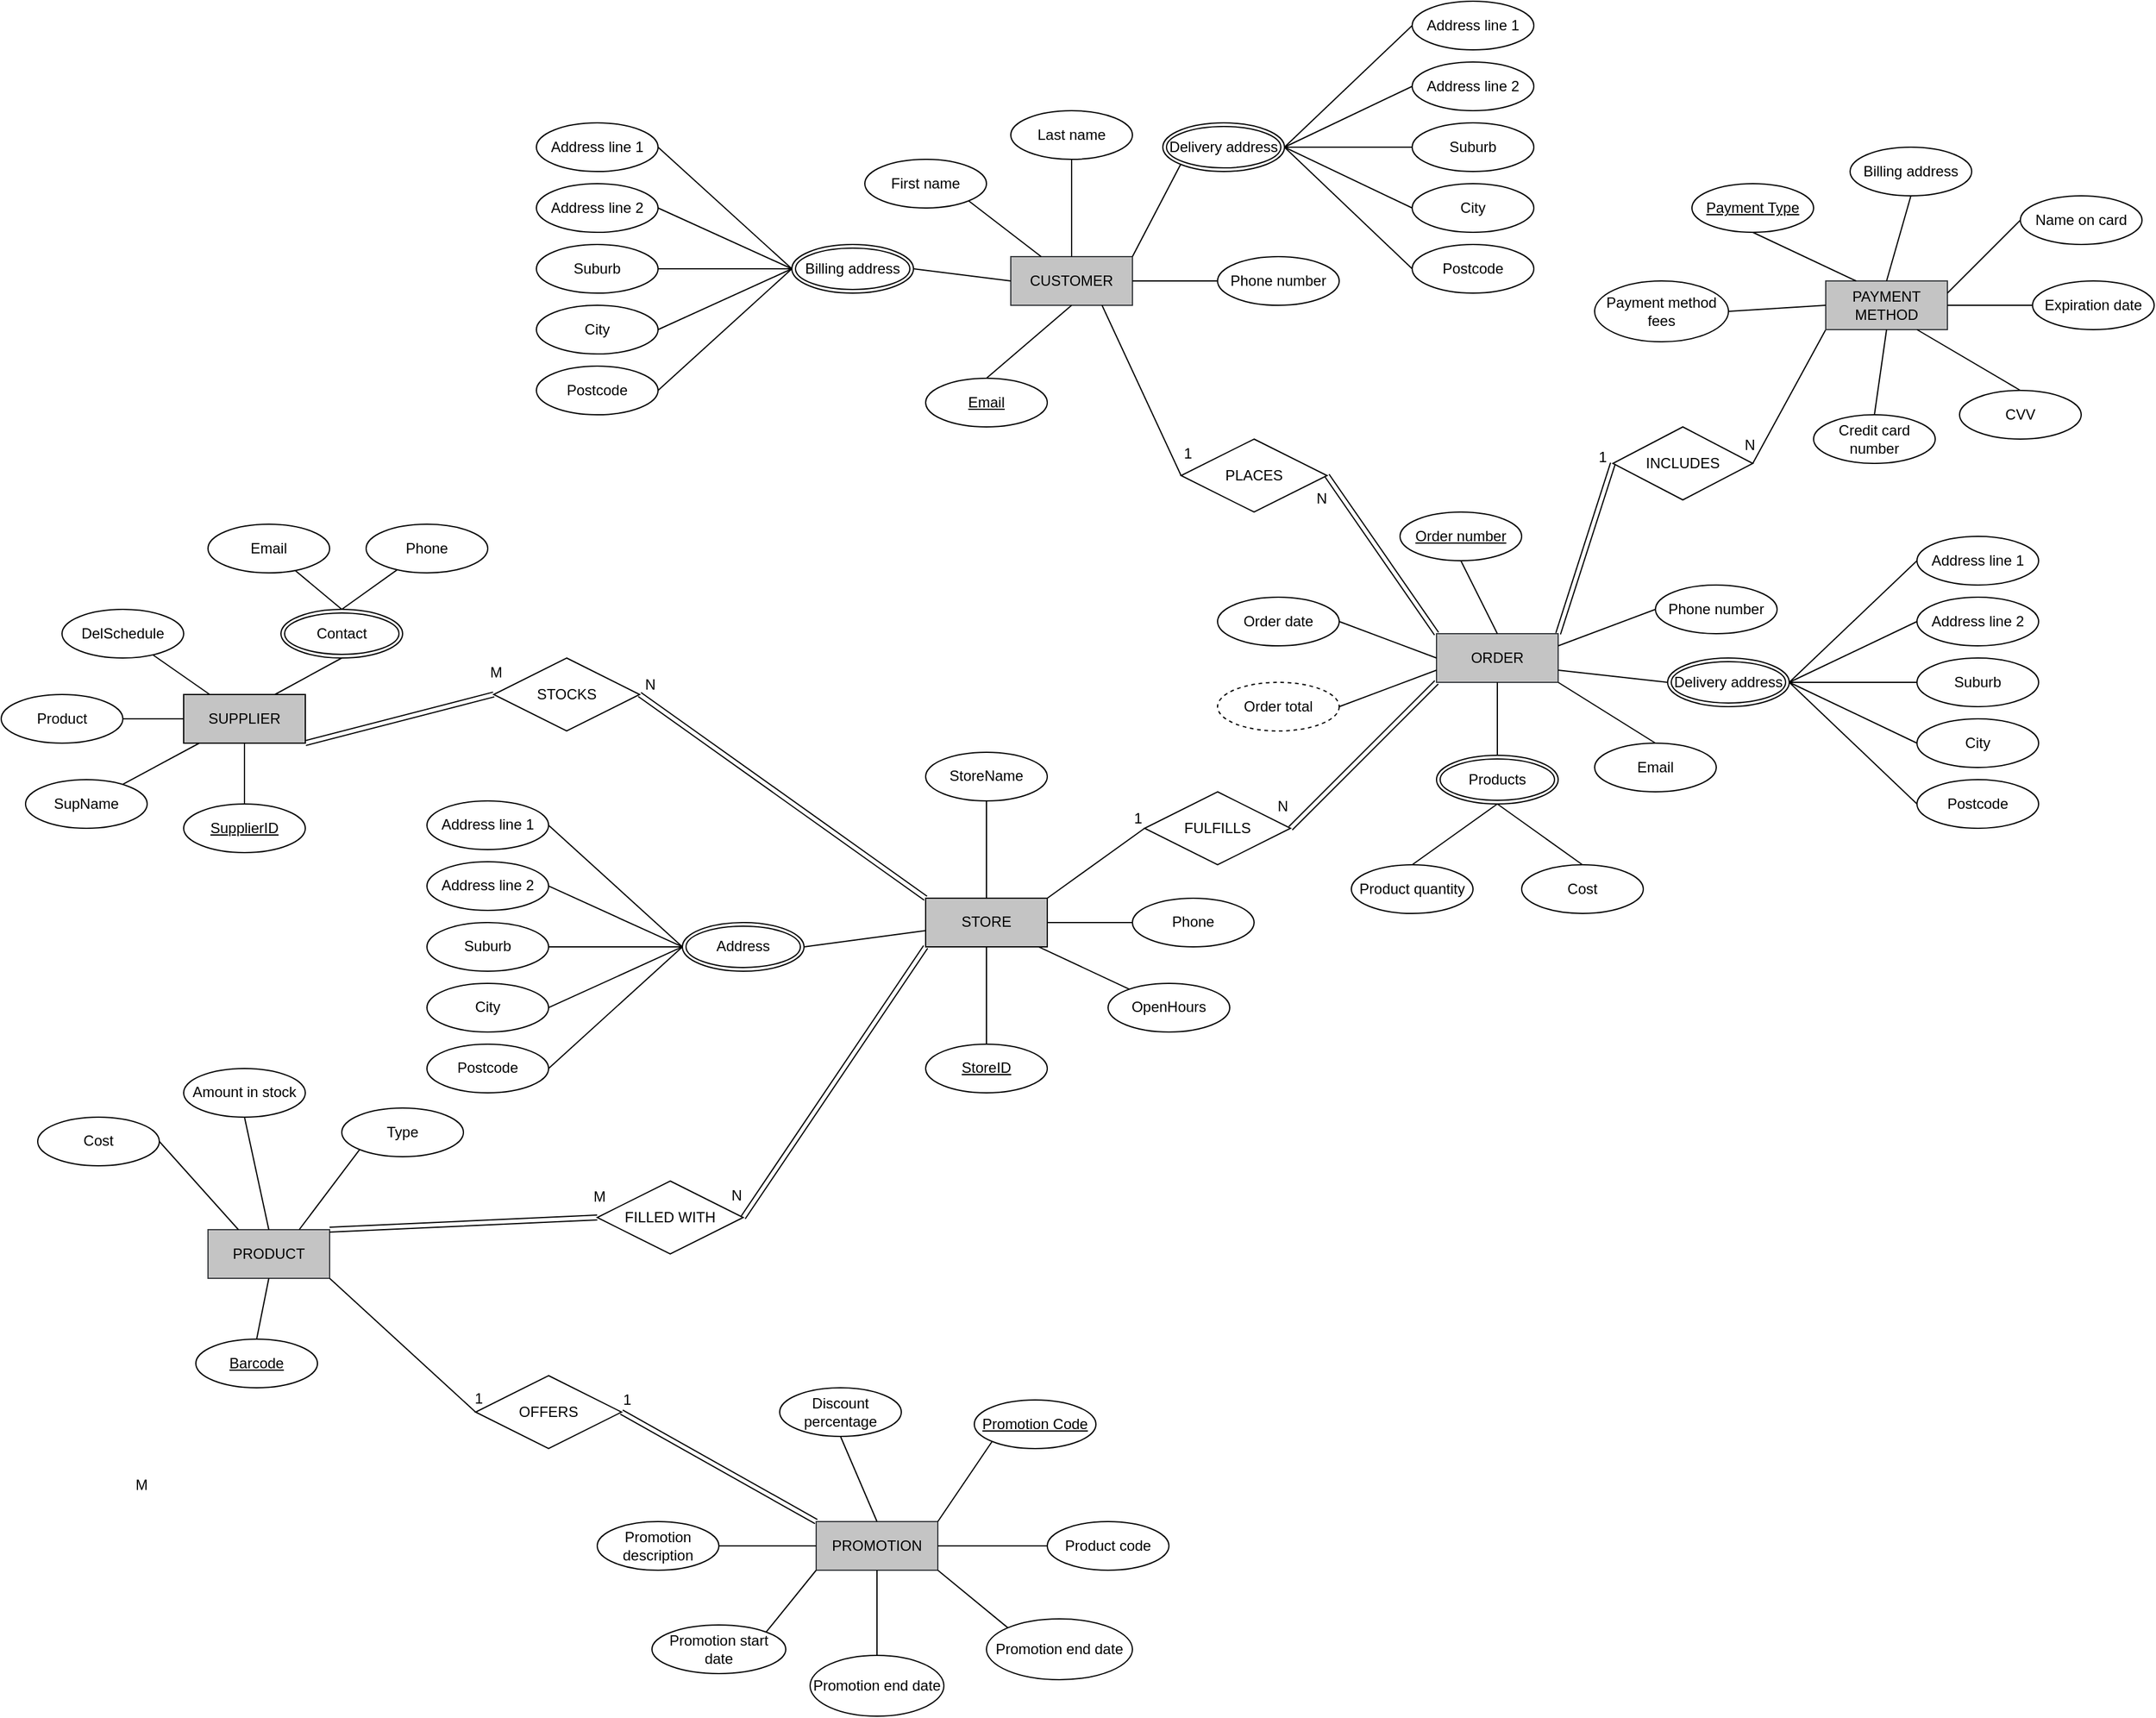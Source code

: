 <mxfile version="21.1.1" type="github">
  <diagram name="Page-1" id="e56a1550-8fbb-45ad-956c-1786394a9013">
    <mxGraphModel dx="2690" dy="868" grid="1" gridSize="10" guides="1" tooltips="1" connect="1" arrows="1" fold="1" page="1" pageScale="1" pageWidth="1100" pageHeight="850" background="none" math="0" shadow="0">
      <root>
        <mxCell id="0" />
        <mxCell id="1" parent="0" />
        <mxCell id="4mAQNpWLt4tQU0ZCI15O-1" style="edgeStyle=orthogonalEdgeStyle;rounded=0;orthogonalLoop=1;jettySize=auto;html=1;exitX=0.5;exitY=1;exitDx=0;exitDy=0;" edge="1" parent="1" source="4mAQNpWLt4tQU0ZCI15O-2">
          <mxGeometry relative="1" as="geometry">
            <mxPoint x="280" y="350" as="targetPoint" />
          </mxGeometry>
        </mxCell>
        <mxCell id="4mAQNpWLt4tQU0ZCI15O-2" value="CUSTOMER" style="whiteSpace=wrap;html=1;align=center;fillColor=#C4C4C4;strokeColor=#36393d;" vertex="1" parent="1">
          <mxGeometry x="250" y="330" width="100" height="40" as="geometry" />
        </mxCell>
        <mxCell id="4mAQNpWLt4tQU0ZCI15O-3" value="Email" style="ellipse;whiteSpace=wrap;html=1;align=center;fontStyle=4;" vertex="1" parent="1">
          <mxGeometry x="180" y="430" width="100" height="40" as="geometry" />
        </mxCell>
        <mxCell id="4mAQNpWLt4tQU0ZCI15O-4" value="First name" style="ellipse;whiteSpace=wrap;html=1;align=center;" vertex="1" parent="1">
          <mxGeometry x="130" y="250" width="100" height="40" as="geometry" />
        </mxCell>
        <mxCell id="4mAQNpWLt4tQU0ZCI15O-5" value="Last name" style="ellipse;whiteSpace=wrap;html=1;align=center;" vertex="1" parent="1">
          <mxGeometry x="250" y="210" width="100" height="40" as="geometry" />
        </mxCell>
        <mxCell id="4mAQNpWLt4tQU0ZCI15O-6" value="Phone number" style="ellipse;whiteSpace=wrap;html=1;align=center;fontStyle=0;" vertex="1" parent="1">
          <mxGeometry x="420" y="330" width="100" height="40" as="geometry" />
        </mxCell>
        <mxCell id="4mAQNpWLt4tQU0ZCI15O-7" value="" style="endArrow=none;html=1;rounded=0;entryX=0;entryY=1;entryDx=0;entryDy=0;" edge="1" parent="1" target="4mAQNpWLt4tQU0ZCI15O-15">
          <mxGeometry relative="1" as="geometry">
            <mxPoint x="350" y="330" as="sourcePoint" />
            <mxPoint x="421" y="325" as="targetPoint" />
          </mxGeometry>
        </mxCell>
        <mxCell id="4mAQNpWLt4tQU0ZCI15O-8" value="" style="endArrow=none;html=1;rounded=0;entryX=1;entryY=0.5;entryDx=0;entryDy=0;exitX=0;exitY=0.5;exitDx=0;exitDy=0;" edge="1" parent="1" source="4mAQNpWLt4tQU0ZCI15O-2" target="4mAQNpWLt4tQU0ZCI15O-112">
          <mxGeometry relative="1" as="geometry">
            <mxPoint x="320" y="329.5" as="sourcePoint" />
            <mxPoint x="170.0" y="340" as="targetPoint" />
          </mxGeometry>
        </mxCell>
        <mxCell id="4mAQNpWLt4tQU0ZCI15O-9" value="" style="endArrow=none;html=1;rounded=0;exitX=0.5;exitY=1;exitDx=0;exitDy=0;entryX=0.5;entryY=0;entryDx=0;entryDy=0;" edge="1" parent="1" source="4mAQNpWLt4tQU0ZCI15O-2" target="4mAQNpWLt4tQU0ZCI15O-3">
          <mxGeometry relative="1" as="geometry">
            <mxPoint x="300" y="329.5" as="sourcePoint" />
            <mxPoint x="260" y="430" as="targetPoint" />
          </mxGeometry>
        </mxCell>
        <mxCell id="4mAQNpWLt4tQU0ZCI15O-10" value="" style="endArrow=none;html=1;rounded=0;exitX=0;exitY=0.5;exitDx=0;exitDy=0;entryX=1;entryY=0.5;entryDx=0;entryDy=0;" edge="1" parent="1" source="4mAQNpWLt4tQU0ZCI15O-6" target="4mAQNpWLt4tQU0ZCI15O-2">
          <mxGeometry relative="1" as="geometry">
            <mxPoint x="110" y="329.5" as="sourcePoint" />
            <mxPoint x="270" y="329.5" as="targetPoint" />
          </mxGeometry>
        </mxCell>
        <mxCell id="4mAQNpWLt4tQU0ZCI15O-11" value="" style="endArrow=none;html=1;rounded=0;entryX=0.25;entryY=0;entryDx=0;entryDy=0;exitX=1;exitY=1;exitDx=0;exitDy=0;" edge="1" parent="1" source="4mAQNpWLt4tQU0ZCI15O-4" target="4mAQNpWLt4tQU0ZCI15O-2">
          <mxGeometry relative="1" as="geometry">
            <mxPoint x="240" y="430" as="sourcePoint" />
            <mxPoint x="250" y="339.5" as="targetPoint" />
          </mxGeometry>
        </mxCell>
        <mxCell id="4mAQNpWLt4tQU0ZCI15O-12" value="" style="endArrow=none;html=1;rounded=0;exitX=0.5;exitY=1;exitDx=0;exitDy=0;entryX=0.5;entryY=0;entryDx=0;entryDy=0;" edge="1" parent="1" source="4mAQNpWLt4tQU0ZCI15O-5" target="4mAQNpWLt4tQU0ZCI15O-2">
          <mxGeometry relative="1" as="geometry">
            <mxPoint x="100" y="370" as="sourcePoint" />
            <mxPoint x="260" y="370" as="targetPoint" />
          </mxGeometry>
        </mxCell>
        <mxCell id="4mAQNpWLt4tQU0ZCI15O-13" value="ORDER" style="whiteSpace=wrap;html=1;align=center;fillColor=#C4C4C4;strokeColor=#36393d;" vertex="1" parent="1">
          <mxGeometry x="600" y="640" width="100" height="40" as="geometry" />
        </mxCell>
        <mxCell id="4mAQNpWLt4tQU0ZCI15O-14" value="PLACES" style="shape=rhombus;perimeter=rhombusPerimeter;whiteSpace=wrap;html=1;align=center;" vertex="1" parent="1">
          <mxGeometry x="390" y="480" width="120" height="60" as="geometry" />
        </mxCell>
        <mxCell id="4mAQNpWLt4tQU0ZCI15O-15" value="Delivery address" style="ellipse;shape=doubleEllipse;margin=3;whiteSpace=wrap;html=1;align=center;" vertex="1" parent="1">
          <mxGeometry x="375" y="220" width="100" height="40" as="geometry" />
        </mxCell>
        <mxCell id="4mAQNpWLt4tQU0ZCI15O-18" value="&lt;u&gt;Order number&lt;/u&gt;" style="ellipse;whiteSpace=wrap;html=1;align=center;" vertex="1" parent="1">
          <mxGeometry x="570" y="540" width="100" height="40" as="geometry" />
        </mxCell>
        <mxCell id="4mAQNpWLt4tQU0ZCI15O-19" value="&lt;span&gt;Email&lt;/span&gt;" style="ellipse;whiteSpace=wrap;html=1;align=center;fontStyle=0" vertex="1" parent="1">
          <mxGeometry x="730" y="730" width="100" height="40" as="geometry" />
        </mxCell>
        <mxCell id="4mAQNpWLt4tQU0ZCI15O-20" value="Phone number" style="ellipse;whiteSpace=wrap;html=1;align=center;fontStyle=0;" vertex="1" parent="1">
          <mxGeometry x="780" y="600" width="100" height="40" as="geometry" />
        </mxCell>
        <mxCell id="4mAQNpWLt4tQU0ZCI15O-21" value="Product quantity" style="ellipse;whiteSpace=wrap;html=1;align=center;fontStyle=0;" vertex="1" parent="1">
          <mxGeometry x="530" y="830" width="100" height="40" as="geometry" />
        </mxCell>
        <mxCell id="4mAQNpWLt4tQU0ZCI15O-22" value="" style="endArrow=none;html=1;rounded=0;entryX=0.5;entryY=1;entryDx=0;entryDy=0;exitX=0.5;exitY=0;exitDx=0;exitDy=0;" edge="1" parent="1" source="4mAQNpWLt4tQU0ZCI15O-13" target="4mAQNpWLt4tQU0ZCI15O-18">
          <mxGeometry relative="1" as="geometry">
            <mxPoint x="570" y="500" as="sourcePoint" />
            <mxPoint x="740" y="499.5" as="targetPoint" />
          </mxGeometry>
        </mxCell>
        <mxCell id="4mAQNpWLt4tQU0ZCI15O-23" value="" style="endArrow=none;html=1;rounded=0;entryX=0.5;entryY=0;entryDx=0;entryDy=0;exitX=1;exitY=1;exitDx=0;exitDy=0;" edge="1" parent="1" source="4mAQNpWLt4tQU0ZCI15O-13" target="4mAQNpWLt4tQU0ZCI15O-19">
          <mxGeometry relative="1" as="geometry">
            <mxPoint x="620" y="499.5" as="sourcePoint" />
            <mxPoint x="780" y="499.5" as="targetPoint" />
          </mxGeometry>
        </mxCell>
        <mxCell id="4mAQNpWLt4tQU0ZCI15O-24" value="" style="endArrow=none;html=1;rounded=0;entryX=0;entryY=0.5;entryDx=0;entryDy=0;exitX=1;exitY=0.25;exitDx=0;exitDy=0;" edge="1" parent="1" source="4mAQNpWLt4tQU0ZCI15O-13" target="4mAQNpWLt4tQU0ZCI15O-20">
          <mxGeometry relative="1" as="geometry">
            <mxPoint x="630" y="519" as="sourcePoint" />
            <mxPoint x="790" y="519" as="targetPoint" />
          </mxGeometry>
        </mxCell>
        <mxCell id="4mAQNpWLt4tQU0ZCI15O-25" value="" style="endArrow=none;html=1;rounded=0;entryX=0;entryY=0.5;entryDx=0;entryDy=0;exitX=1;exitY=0.75;exitDx=0;exitDy=0;" edge="1" parent="1" source="4mAQNpWLt4tQU0ZCI15O-13" target="4mAQNpWLt4tQU0ZCI15O-79">
          <mxGeometry relative="1" as="geometry">
            <mxPoint x="630" y="539" as="sourcePoint" />
            <mxPoint x="700" y="560" as="targetPoint" />
          </mxGeometry>
        </mxCell>
        <mxCell id="4mAQNpWLt4tQU0ZCI15O-26" value="" style="endArrow=none;html=1;rounded=0;entryX=0.5;entryY=0;entryDx=0;entryDy=0;exitX=0.5;exitY=1;exitDx=0;exitDy=0;" edge="1" parent="1" source="4mAQNpWLt4tQU0ZCI15O-113" target="4mAQNpWLt4tQU0ZCI15O-21">
          <mxGeometry relative="1" as="geometry">
            <mxPoint x="540" y="530" as="sourcePoint" />
            <mxPoint x="700" y="530" as="targetPoint" />
          </mxGeometry>
        </mxCell>
        <mxCell id="4mAQNpWLt4tQU0ZCI15O-48" value="" style="endArrow=none;html=1;rounded=0;exitX=1;exitY=0.5;exitDx=0;exitDy=0;entryX=0;entryY=0.5;entryDx=0;entryDy=0;" edge="1" parent="1" source="4mAQNpWLt4tQU0ZCI15O-77" target="4mAQNpWLt4tQU0ZCI15O-13">
          <mxGeometry relative="1" as="geometry">
            <mxPoint x="232" y="399" as="sourcePoint" />
            <mxPoint x="290" y="370" as="targetPoint" />
          </mxGeometry>
        </mxCell>
        <mxCell id="4mAQNpWLt4tQU0ZCI15O-76" value="" style="endArrow=none;html=1;rounded=0;entryX=1;entryY=0.5;entryDx=0;entryDy=0;exitX=0;exitY=0.75;exitDx=0;exitDy=0;" edge="1" parent="1" source="4mAQNpWLt4tQU0ZCI15O-13" target="4mAQNpWLt4tQU0ZCI15O-124">
          <mxGeometry relative="1" as="geometry">
            <mxPoint x="563" y="540" as="sourcePoint" />
            <mxPoint x="550" y="750" as="targetPoint" />
          </mxGeometry>
        </mxCell>
        <mxCell id="4mAQNpWLt4tQU0ZCI15O-77" value="Order date" style="ellipse;whiteSpace=wrap;html=1;align=center;fontStyle=0;" vertex="1" parent="1">
          <mxGeometry x="420" y="610" width="100" height="40" as="geometry" />
        </mxCell>
        <mxCell id="4mAQNpWLt4tQU0ZCI15O-78" value="" style="endArrow=none;html=1;rounded=0;entryX=0.5;entryY=0;entryDx=0;entryDy=0;exitX=0.5;exitY=1;exitDx=0;exitDy=0;" edge="1" parent="1" source="4mAQNpWLt4tQU0ZCI15O-13" target="4mAQNpWLt4tQU0ZCI15O-113">
          <mxGeometry relative="1" as="geometry">
            <mxPoint x="580" y="540" as="sourcePoint" />
            <mxPoint x="640" y="750" as="targetPoint" />
          </mxGeometry>
        </mxCell>
        <mxCell id="4mAQNpWLt4tQU0ZCI15O-79" value="Delivery address" style="ellipse;shape=doubleEllipse;margin=3;whiteSpace=wrap;html=1;align=center;" vertex="1" parent="1">
          <mxGeometry x="790" y="660" width="100" height="40" as="geometry" />
        </mxCell>
        <mxCell id="4mAQNpWLt4tQU0ZCI15O-80" value="Address line 1" style="ellipse;whiteSpace=wrap;html=1;align=center;" vertex="1" parent="1">
          <mxGeometry x="580" y="120" width="100" height="40" as="geometry" />
        </mxCell>
        <mxCell id="4mAQNpWLt4tQU0ZCI15O-81" value="Address line 2" style="ellipse;whiteSpace=wrap;html=1;align=center;" vertex="1" parent="1">
          <mxGeometry x="580" y="170" width="100" height="40" as="geometry" />
        </mxCell>
        <mxCell id="4mAQNpWLt4tQU0ZCI15O-82" value="Suburb" style="ellipse;whiteSpace=wrap;html=1;align=center;" vertex="1" parent="1">
          <mxGeometry x="580" y="220" width="100" height="40" as="geometry" />
        </mxCell>
        <mxCell id="4mAQNpWLt4tQU0ZCI15O-83" value="City" style="ellipse;whiteSpace=wrap;html=1;align=center;" vertex="1" parent="1">
          <mxGeometry x="580" y="270" width="100" height="40" as="geometry" />
        </mxCell>
        <mxCell id="4mAQNpWLt4tQU0ZCI15O-84" value="Postcode" style="ellipse;whiteSpace=wrap;html=1;align=center;" vertex="1" parent="1">
          <mxGeometry x="580" y="320" width="100" height="40" as="geometry" />
        </mxCell>
        <mxCell id="4mAQNpWLt4tQU0ZCI15O-85" value="" style="endArrow=none;html=1;rounded=0;entryX=0;entryY=0.5;entryDx=0;entryDy=0;exitX=1;exitY=0.5;exitDx=0;exitDy=0;" edge="1" parent="1" source="4mAQNpWLt4tQU0ZCI15O-15" target="4mAQNpWLt4tQU0ZCI15O-80">
          <mxGeometry relative="1" as="geometry">
            <mxPoint x="460" y="228" as="sourcePoint" />
            <mxPoint x="500" y="152" as="targetPoint" />
          </mxGeometry>
        </mxCell>
        <mxCell id="4mAQNpWLt4tQU0ZCI15O-86" value="" style="endArrow=none;html=1;rounded=0;entryX=0;entryY=0.5;entryDx=0;entryDy=0;exitX=1;exitY=0.5;exitDx=0;exitDy=0;" edge="1" parent="1" source="4mAQNpWLt4tQU0ZCI15O-15" target="4mAQNpWLt4tQU0ZCI15O-81">
          <mxGeometry relative="1" as="geometry">
            <mxPoint x="485" y="250" as="sourcePoint" />
            <mxPoint x="530" y="150" as="targetPoint" />
          </mxGeometry>
        </mxCell>
        <mxCell id="4mAQNpWLt4tQU0ZCI15O-87" value="" style="endArrow=none;html=1;rounded=0;entryX=0;entryY=0.5;entryDx=0;entryDy=0;exitX=1;exitY=0.5;exitDx=0;exitDy=0;" edge="1" parent="1" source="4mAQNpWLt4tQU0ZCI15O-15" target="4mAQNpWLt4tQU0ZCI15O-82">
          <mxGeometry relative="1" as="geometry">
            <mxPoint x="495" y="260" as="sourcePoint" />
            <mxPoint x="540" y="160" as="targetPoint" />
          </mxGeometry>
        </mxCell>
        <mxCell id="4mAQNpWLt4tQU0ZCI15O-88" value="" style="endArrow=none;html=1;rounded=0;entryX=0;entryY=0.5;entryDx=0;entryDy=0;exitX=1;exitY=0.5;exitDx=0;exitDy=0;" edge="1" parent="1" source="4mAQNpWLt4tQU0ZCI15O-15" target="4mAQNpWLt4tQU0ZCI15O-83">
          <mxGeometry relative="1" as="geometry">
            <mxPoint x="505" y="270" as="sourcePoint" />
            <mxPoint x="550" y="170" as="targetPoint" />
          </mxGeometry>
        </mxCell>
        <mxCell id="4mAQNpWLt4tQU0ZCI15O-89" value="" style="endArrow=none;html=1;rounded=0;entryX=0;entryY=0.5;entryDx=0;entryDy=0;exitX=1;exitY=0.5;exitDx=0;exitDy=0;" edge="1" parent="1" source="4mAQNpWLt4tQU0ZCI15O-15" target="4mAQNpWLt4tQU0ZCI15O-84">
          <mxGeometry relative="1" as="geometry">
            <mxPoint x="515" y="280" as="sourcePoint" />
            <mxPoint x="560" y="180" as="targetPoint" />
          </mxGeometry>
        </mxCell>
        <mxCell id="4mAQNpWLt4tQU0ZCI15O-90" value="Address line 1" style="ellipse;whiteSpace=wrap;html=1;align=center;" vertex="1" parent="1">
          <mxGeometry x="995" y="560" width="100" height="40" as="geometry" />
        </mxCell>
        <mxCell id="4mAQNpWLt4tQU0ZCI15O-91" value="Address line 2" style="ellipse;whiteSpace=wrap;html=1;align=center;" vertex="1" parent="1">
          <mxGeometry x="995" y="610" width="100" height="40" as="geometry" />
        </mxCell>
        <mxCell id="4mAQNpWLt4tQU0ZCI15O-92" value="Suburb" style="ellipse;whiteSpace=wrap;html=1;align=center;" vertex="1" parent="1">
          <mxGeometry x="995" y="660" width="100" height="40" as="geometry" />
        </mxCell>
        <mxCell id="4mAQNpWLt4tQU0ZCI15O-93" value="City" style="ellipse;whiteSpace=wrap;html=1;align=center;" vertex="1" parent="1">
          <mxGeometry x="995" y="710" width="100" height="40" as="geometry" />
        </mxCell>
        <mxCell id="4mAQNpWLt4tQU0ZCI15O-94" value="Postcode" style="ellipse;whiteSpace=wrap;html=1;align=center;" vertex="1" parent="1">
          <mxGeometry x="995" y="760" width="100" height="40" as="geometry" />
        </mxCell>
        <mxCell id="4mAQNpWLt4tQU0ZCI15O-95" value="" style="endArrow=none;html=1;rounded=0;entryX=0;entryY=0.5;entryDx=0;entryDy=0;exitX=1;exitY=0.5;exitDx=0;exitDy=0;" edge="1" parent="1" source="4mAQNpWLt4tQU0ZCI15O-79" target="4mAQNpWLt4tQU0ZCI15O-90">
          <mxGeometry relative="1" as="geometry">
            <mxPoint x="890" y="680" as="sourcePoint" />
            <mxPoint x="915" y="592" as="targetPoint" />
          </mxGeometry>
        </mxCell>
        <mxCell id="4mAQNpWLt4tQU0ZCI15O-96" value="" style="endArrow=none;html=1;rounded=0;entryX=0;entryY=0.5;entryDx=0;entryDy=0;exitX=1;exitY=0.5;exitDx=0;exitDy=0;" edge="1" parent="1" source="4mAQNpWLt4tQU0ZCI15O-79" target="4mAQNpWLt4tQU0ZCI15O-91">
          <mxGeometry relative="1" as="geometry">
            <mxPoint x="890" y="680" as="sourcePoint" />
            <mxPoint x="945" y="590" as="targetPoint" />
          </mxGeometry>
        </mxCell>
        <mxCell id="4mAQNpWLt4tQU0ZCI15O-97" value="" style="endArrow=none;html=1;rounded=0;entryX=0;entryY=0.5;entryDx=0;entryDy=0;exitX=1;exitY=0.5;exitDx=0;exitDy=0;" edge="1" parent="1" source="4mAQNpWLt4tQU0ZCI15O-79" target="4mAQNpWLt4tQU0ZCI15O-92">
          <mxGeometry relative="1" as="geometry">
            <mxPoint x="890" y="680" as="sourcePoint" />
            <mxPoint x="955" y="600" as="targetPoint" />
          </mxGeometry>
        </mxCell>
        <mxCell id="4mAQNpWLt4tQU0ZCI15O-98" value="" style="endArrow=none;html=1;rounded=0;entryX=0;entryY=0.5;entryDx=0;entryDy=0;exitX=1;exitY=0.5;exitDx=0;exitDy=0;" edge="1" parent="1" source="4mAQNpWLt4tQU0ZCI15O-79" target="4mAQNpWLt4tQU0ZCI15O-93">
          <mxGeometry relative="1" as="geometry">
            <mxPoint x="890" y="680" as="sourcePoint" />
            <mxPoint x="965" y="610" as="targetPoint" />
          </mxGeometry>
        </mxCell>
        <mxCell id="4mAQNpWLt4tQU0ZCI15O-99" value="" style="endArrow=none;html=1;rounded=0;entryX=0;entryY=0.5;entryDx=0;entryDy=0;exitX=1;exitY=0.5;exitDx=0;exitDy=0;" edge="1" parent="1" source="4mAQNpWLt4tQU0ZCI15O-79" target="4mAQNpWLt4tQU0ZCI15O-94">
          <mxGeometry relative="1" as="geometry">
            <mxPoint x="890" y="680" as="sourcePoint" />
            <mxPoint x="975" y="620" as="targetPoint" />
          </mxGeometry>
        </mxCell>
        <mxCell id="4mAQNpWLt4tQU0ZCI15O-102" value="Address line 1" style="ellipse;whiteSpace=wrap;html=1;align=center;" vertex="1" parent="1">
          <mxGeometry x="-140" y="220" width="100" height="40" as="geometry" />
        </mxCell>
        <mxCell id="4mAQNpWLt4tQU0ZCI15O-103" value="Address line 2" style="ellipse;whiteSpace=wrap;html=1;align=center;" vertex="1" parent="1">
          <mxGeometry x="-140" y="270" width="100" height="40" as="geometry" />
        </mxCell>
        <mxCell id="4mAQNpWLt4tQU0ZCI15O-104" value="Suburb" style="ellipse;whiteSpace=wrap;html=1;align=center;" vertex="1" parent="1">
          <mxGeometry x="-140" y="320" width="100" height="40" as="geometry" />
        </mxCell>
        <mxCell id="4mAQNpWLt4tQU0ZCI15O-105" value="City" style="ellipse;whiteSpace=wrap;html=1;align=center;" vertex="1" parent="1">
          <mxGeometry x="-140" y="370" width="100" height="40" as="geometry" />
        </mxCell>
        <mxCell id="4mAQNpWLt4tQU0ZCI15O-106" value="Postcode" style="ellipse;whiteSpace=wrap;html=1;align=center;" vertex="1" parent="1">
          <mxGeometry x="-140" y="420" width="100" height="40" as="geometry" />
        </mxCell>
        <mxCell id="4mAQNpWLt4tQU0ZCI15O-107" value="" style="endArrow=none;html=1;rounded=0;exitX=1;exitY=0.5;exitDx=0;exitDy=0;entryX=0;entryY=0.5;entryDx=0;entryDy=0;" edge="1" parent="1" source="4mAQNpWLt4tQU0ZCI15O-102" target="4mAQNpWLt4tQU0ZCI15O-112">
          <mxGeometry relative="1" as="geometry">
            <mxPoint x="-20" y="245" as="sourcePoint" />
            <mxPoint x="70.0" y="340" as="targetPoint" />
          </mxGeometry>
        </mxCell>
        <mxCell id="4mAQNpWLt4tQU0ZCI15O-108" value="" style="endArrow=none;html=1;rounded=0;exitX=1;exitY=0.5;exitDx=0;exitDy=0;entryX=0;entryY=0.5;entryDx=0;entryDy=0;" edge="1" parent="1" source="4mAQNpWLt4tQU0ZCI15O-103" target="4mAQNpWLt4tQU0ZCI15O-112">
          <mxGeometry relative="1" as="geometry">
            <mxPoint x="-30" y="250" as="sourcePoint" />
            <mxPoint x="70.0" y="340" as="targetPoint" />
          </mxGeometry>
        </mxCell>
        <mxCell id="4mAQNpWLt4tQU0ZCI15O-109" value="" style="endArrow=none;html=1;rounded=0;exitX=1;exitY=0.5;exitDx=0;exitDy=0;entryX=0;entryY=0.5;entryDx=0;entryDy=0;" edge="1" parent="1" source="4mAQNpWLt4tQU0ZCI15O-104" target="4mAQNpWLt4tQU0ZCI15O-112">
          <mxGeometry relative="1" as="geometry">
            <mxPoint x="-20" y="260" as="sourcePoint" />
            <mxPoint x="70.0" y="340" as="targetPoint" />
          </mxGeometry>
        </mxCell>
        <mxCell id="4mAQNpWLt4tQU0ZCI15O-110" value="" style="endArrow=none;html=1;rounded=0;exitX=1;exitY=0.5;exitDx=0;exitDy=0;entryX=0;entryY=0.5;entryDx=0;entryDy=0;" edge="1" parent="1" source="4mAQNpWLt4tQU0ZCI15O-105" target="4mAQNpWLt4tQU0ZCI15O-112">
          <mxGeometry relative="1" as="geometry">
            <mxPoint x="-10" y="270" as="sourcePoint" />
            <mxPoint x="70.0" y="340" as="targetPoint" />
          </mxGeometry>
        </mxCell>
        <mxCell id="4mAQNpWLt4tQU0ZCI15O-111" value="" style="endArrow=none;html=1;rounded=0;exitX=1;exitY=0.5;exitDx=0;exitDy=0;entryX=0;entryY=0.5;entryDx=0;entryDy=0;" edge="1" parent="1" source="4mAQNpWLt4tQU0ZCI15O-106" target="4mAQNpWLt4tQU0ZCI15O-112">
          <mxGeometry relative="1" as="geometry">
            <mxPoint y="280" as="sourcePoint" />
            <mxPoint x="70.0" y="340" as="targetPoint" />
          </mxGeometry>
        </mxCell>
        <mxCell id="4mAQNpWLt4tQU0ZCI15O-112" value="Billing address" style="ellipse;shape=doubleEllipse;margin=3;whiteSpace=wrap;html=1;align=center;" vertex="1" parent="1">
          <mxGeometry x="70" y="320" width="100" height="40" as="geometry" />
        </mxCell>
        <mxCell id="4mAQNpWLt4tQU0ZCI15O-113" value="Products" style="ellipse;shape=doubleEllipse;margin=3;whiteSpace=wrap;html=1;align=center;" vertex="1" parent="1">
          <mxGeometry x="600" y="740" width="100" height="40" as="geometry" />
        </mxCell>
        <mxCell id="4mAQNpWLt4tQU0ZCI15O-114" value="Cost" style="ellipse;whiteSpace=wrap;html=1;align=center;fontStyle=0;" vertex="1" parent="1">
          <mxGeometry x="670" y="830" width="100" height="40" as="geometry" />
        </mxCell>
        <mxCell id="4mAQNpWLt4tQU0ZCI15O-115" value="" style="endArrow=none;html=1;rounded=0;entryX=0.5;entryY=0;entryDx=0;entryDy=0;exitX=0.5;exitY=1;exitDx=0;exitDy=0;" edge="1" parent="1" source="4mAQNpWLt4tQU0ZCI15O-113" target="4mAQNpWLt4tQU0ZCI15O-114">
          <mxGeometry relative="1" as="geometry">
            <mxPoint x="600" y="790" as="sourcePoint" />
            <mxPoint x="500" y="840" as="targetPoint" />
          </mxGeometry>
        </mxCell>
        <mxCell id="4mAQNpWLt4tQU0ZCI15O-116" value="INCLUDES" style="shape=rhombus;perimeter=rhombusPerimeter;whiteSpace=wrap;html=1;align=center;" vertex="1" parent="1">
          <mxGeometry x="745" y="470" width="115" height="60" as="geometry" />
        </mxCell>
        <mxCell id="4mAQNpWLt4tQU0ZCI15O-118" value="" style="endArrow=none;html=1;rounded=0;entryX=0;entryY=1;entryDx=0;entryDy=0;exitX=1;exitY=0.5;exitDx=0;exitDy=0;" edge="1" parent="1" source="4mAQNpWLt4tQU0ZCI15O-116" target="4mAQNpWLt4tQU0ZCI15O-125">
          <mxGeometry relative="1" as="geometry">
            <mxPoint x="830" y="320" as="sourcePoint" />
            <mxPoint x="1130" y="340" as="targetPoint" />
          </mxGeometry>
        </mxCell>
        <mxCell id="4mAQNpWLt4tQU0ZCI15O-119" value="N" style="resizable=0;html=1;whiteSpace=wrap;align=right;verticalAlign=bottom;" connectable="0" vertex="1" parent="4mAQNpWLt4tQU0ZCI15O-118">
          <mxGeometry x="1" relative="1" as="geometry">
            <mxPoint x="-57" y="104" as="offset" />
          </mxGeometry>
        </mxCell>
        <mxCell id="4mAQNpWLt4tQU0ZCI15O-120" value="" style="endArrow=none;html=1;rounded=0;exitX=0.75;exitY=1;exitDx=0;exitDy=0;entryX=0;entryY=0.5;entryDx=0;entryDy=0;" edge="1" parent="1" source="4mAQNpWLt4tQU0ZCI15O-2" target="4mAQNpWLt4tQU0ZCI15O-14">
          <mxGeometry relative="1" as="geometry">
            <mxPoint x="500" y="610" as="sourcePoint" />
            <mxPoint x="660" y="610" as="targetPoint" />
          </mxGeometry>
        </mxCell>
        <mxCell id="4mAQNpWLt4tQU0ZCI15O-121" value="1" style="resizable=0;html=1;whiteSpace=wrap;align=right;verticalAlign=bottom;" connectable="0" vertex="1" parent="4mAQNpWLt4tQU0ZCI15O-120">
          <mxGeometry x="1" relative="1" as="geometry">
            <mxPoint x="10" y="-10" as="offset" />
          </mxGeometry>
        </mxCell>
        <mxCell id="4mAQNpWLt4tQU0ZCI15O-124" value="Order total" style="ellipse;whiteSpace=wrap;html=1;align=center;dashed=1;" vertex="1" parent="1">
          <mxGeometry x="420" y="680" width="100" height="40" as="geometry" />
        </mxCell>
        <mxCell id="4mAQNpWLt4tQU0ZCI15O-125" value="PAYMENT METHOD" style="whiteSpace=wrap;html=1;align=center;fillColor=#C4C4C4;strokeColor=#36393d;" vertex="1" parent="1">
          <mxGeometry x="920" y="350" width="100" height="40" as="geometry" />
        </mxCell>
        <mxCell id="4mAQNpWLt4tQU0ZCI15O-126" value="&lt;u&gt;Payment Type&lt;/u&gt;" style="ellipse;whiteSpace=wrap;html=1;align=center;" vertex="1" parent="1">
          <mxGeometry x="810" y="270" width="100" height="40" as="geometry" />
        </mxCell>
        <mxCell id="4mAQNpWLt4tQU0ZCI15O-127" value="&lt;span&gt;Billing address&lt;/span&gt;" style="ellipse;whiteSpace=wrap;html=1;align=center;fontStyle=0" vertex="1" parent="1">
          <mxGeometry x="940" y="240" width="100" height="40" as="geometry" />
        </mxCell>
        <mxCell id="4mAQNpWLt4tQU0ZCI15O-128" value="Name on card" style="ellipse;whiteSpace=wrap;html=1;align=center;fontStyle=0;" vertex="1" parent="1">
          <mxGeometry x="1080" y="280" width="100" height="40" as="geometry" />
        </mxCell>
        <mxCell id="4mAQNpWLt4tQU0ZCI15O-129" value="Expiration date" style="ellipse;whiteSpace=wrap;html=1;align=center;fontStyle=0;" vertex="1" parent="1">
          <mxGeometry x="1090" y="350" width="100" height="40" as="geometry" />
        </mxCell>
        <mxCell id="4mAQNpWLt4tQU0ZCI15O-130" value="" style="endArrow=none;html=1;rounded=0;entryX=0.5;entryY=1;entryDx=0;entryDy=0;exitX=0.25;exitY=0;exitDx=0;exitDy=0;" edge="1" parent="1" source="4mAQNpWLt4tQU0ZCI15O-125" target="4mAQNpWLt4tQU0ZCI15O-126">
          <mxGeometry relative="1" as="geometry">
            <mxPoint x="1100" y="200" as="sourcePoint" />
            <mxPoint x="1270" y="199.5" as="targetPoint" />
          </mxGeometry>
        </mxCell>
        <mxCell id="4mAQNpWLt4tQU0ZCI15O-131" value="" style="endArrow=none;html=1;rounded=0;entryX=0.5;entryY=1;entryDx=0;entryDy=0;exitX=0.5;exitY=0;exitDx=0;exitDy=0;" edge="1" parent="1" source="4mAQNpWLt4tQU0ZCI15O-125" target="4mAQNpWLt4tQU0ZCI15O-127">
          <mxGeometry relative="1" as="geometry">
            <mxPoint x="1150" y="199.5" as="sourcePoint" />
            <mxPoint x="1310" y="199.5" as="targetPoint" />
          </mxGeometry>
        </mxCell>
        <mxCell id="4mAQNpWLt4tQU0ZCI15O-132" value="" style="endArrow=none;html=1;rounded=0;entryX=0;entryY=0.5;entryDx=0;entryDy=0;exitX=1;exitY=0.25;exitDx=0;exitDy=0;" edge="1" parent="1" source="4mAQNpWLt4tQU0ZCI15O-125" target="4mAQNpWLt4tQU0ZCI15O-128">
          <mxGeometry relative="1" as="geometry">
            <mxPoint x="1160" y="219" as="sourcePoint" />
            <mxPoint x="1320" y="219" as="targetPoint" />
          </mxGeometry>
        </mxCell>
        <mxCell id="4mAQNpWLt4tQU0ZCI15O-133" value="" style="endArrow=none;html=1;rounded=0;entryX=0;entryY=0.5;entryDx=0;entryDy=0;exitX=1;exitY=0.5;exitDx=0;exitDy=0;" edge="1" parent="1" source="4mAQNpWLt4tQU0ZCI15O-125" target="4mAQNpWLt4tQU0ZCI15O-129">
          <mxGeometry relative="1" as="geometry">
            <mxPoint x="1120" y="240" as="sourcePoint" />
            <mxPoint x="1280" y="240" as="targetPoint" />
          </mxGeometry>
        </mxCell>
        <mxCell id="4mAQNpWLt4tQU0ZCI15O-134" value="" style="endArrow=none;html=1;rounded=0;exitX=1;exitY=0.5;exitDx=0;exitDy=0;entryX=0;entryY=0.5;entryDx=0;entryDy=0;" edge="1" parent="1" source="4mAQNpWLt4tQU0ZCI15O-137" target="4mAQNpWLt4tQU0ZCI15O-125">
          <mxGeometry relative="1" as="geometry">
            <mxPoint x="762" y="99" as="sourcePoint" />
            <mxPoint x="820" y="70" as="targetPoint" />
          </mxGeometry>
        </mxCell>
        <mxCell id="4mAQNpWLt4tQU0ZCI15O-135" value="Credit card number" style="ellipse;whiteSpace=wrap;html=1;align=center;fontStyle=0;" vertex="1" parent="1">
          <mxGeometry x="910" y="460" width="100" height="40" as="geometry" />
        </mxCell>
        <mxCell id="4mAQNpWLt4tQU0ZCI15O-136" value="" style="endArrow=none;html=1;rounded=0;entryX=0.5;entryY=0;entryDx=0;entryDy=0;exitX=0.5;exitY=1;exitDx=0;exitDy=0;" edge="1" parent="1" source="4mAQNpWLt4tQU0ZCI15O-125" target="4mAQNpWLt4tQU0ZCI15O-135">
          <mxGeometry relative="1" as="geometry">
            <mxPoint x="1093" y="240" as="sourcePoint" />
            <mxPoint x="1170" y="292" as="targetPoint" />
          </mxGeometry>
        </mxCell>
        <mxCell id="4mAQNpWLt4tQU0ZCI15O-137" value="Payment method fees" style="ellipse;whiteSpace=wrap;html=1;align=center;fontStyle=0;" vertex="1" parent="1">
          <mxGeometry x="730" y="350" width="110" height="50" as="geometry" />
        </mxCell>
        <mxCell id="4mAQNpWLt4tQU0ZCI15O-138" value="CVV" style="ellipse;whiteSpace=wrap;html=1;align=center;fontStyle=0;" vertex="1" parent="1">
          <mxGeometry x="1030" y="440" width="100" height="40" as="geometry" />
        </mxCell>
        <mxCell id="4mAQNpWLt4tQU0ZCI15O-139" value="" style="endArrow=none;html=1;rounded=0;entryX=0.5;entryY=0;entryDx=0;entryDy=0;exitX=0.75;exitY=1;exitDx=0;exitDy=0;" edge="1" parent="1" source="4mAQNpWLt4tQU0ZCI15O-125" target="4mAQNpWLt4tQU0ZCI15O-138">
          <mxGeometry relative="1" as="geometry">
            <mxPoint x="1110" y="240" as="sourcePoint" />
            <mxPoint x="1060" y="320" as="targetPoint" />
          </mxGeometry>
        </mxCell>
        <mxCell id="4mAQNpWLt4tQU0ZCI15O-153" value="STORE" style="whiteSpace=wrap;html=1;align=center;fillColor=#c4c4c4;" vertex="1" parent="1">
          <mxGeometry x="180" y="857.48" width="100" height="40" as="geometry" />
        </mxCell>
        <mxCell id="4mAQNpWLt4tQU0ZCI15O-154" value="&lt;u&gt;StoreID&lt;/u&gt;" style="ellipse;whiteSpace=wrap;html=1;align=center;" vertex="1" parent="1">
          <mxGeometry x="180" y="977.48" width="100" height="40" as="geometry" />
        </mxCell>
        <mxCell id="4mAQNpWLt4tQU0ZCI15O-155" value="Phone" style="ellipse;whiteSpace=wrap;html=1;align=center;" vertex="1" parent="1">
          <mxGeometry x="350" y="857.48" width="100" height="40" as="geometry" />
        </mxCell>
        <mxCell id="4mAQNpWLt4tQU0ZCI15O-156" value="StoreName" style="ellipse;whiteSpace=wrap;html=1;align=center;" vertex="1" parent="1">
          <mxGeometry x="180" y="737.48" width="100" height="40" as="geometry" />
        </mxCell>
        <mxCell id="4mAQNpWLt4tQU0ZCI15O-158" value="" style="endArrow=none;html=1;rounded=0;entryX=0;entryY=0.5;entryDx=0;entryDy=0;" edge="1" parent="1" source="4mAQNpWLt4tQU0ZCI15O-153" target="4mAQNpWLt4tQU0ZCI15O-155">
          <mxGeometry relative="1" as="geometry">
            <mxPoint x="370" y="727.48" as="sourcePoint" />
            <mxPoint x="350" y="877.48" as="targetPoint" />
          </mxGeometry>
        </mxCell>
        <mxCell id="4mAQNpWLt4tQU0ZCI15O-159" value="" style="endArrow=none;html=1;rounded=0;" edge="1" parent="1" source="4mAQNpWLt4tQU0ZCI15O-153" target="4mAQNpWLt4tQU0ZCI15O-156">
          <mxGeometry relative="1" as="geometry">
            <mxPoint x="270" y="857.48" as="sourcePoint" />
            <mxPoint x="334" y="814.48" as="targetPoint" />
          </mxGeometry>
        </mxCell>
        <mxCell id="4mAQNpWLt4tQU0ZCI15O-160" value="" style="endArrow=none;html=1;rounded=0;" edge="1" parent="1" source="4mAQNpWLt4tQU0ZCI15O-154" target="4mAQNpWLt4tQU0ZCI15O-153">
          <mxGeometry relative="1" as="geometry">
            <mxPoint x="280" y="867.48" as="sourcePoint" />
            <mxPoint x="344" y="824.48" as="targetPoint" />
          </mxGeometry>
        </mxCell>
        <mxCell id="4mAQNpWLt4tQU0ZCI15O-161" value="" style="endArrow=none;html=1;rounded=0;exitX=1;exitY=0.5;exitDx=0;exitDy=0;" edge="1" parent="1" source="4mAQNpWLt4tQU0ZCI15O-204" target="4mAQNpWLt4tQU0ZCI15O-153">
          <mxGeometry relative="1" as="geometry">
            <mxPoint x="78.576" y="892.741" as="sourcePoint" />
            <mxPoint x="354" y="834.48" as="targetPoint" />
          </mxGeometry>
        </mxCell>
        <mxCell id="4mAQNpWLt4tQU0ZCI15O-163" value="" style="endArrow=none;html=1;rounded=0;" edge="1" parent="1" source="4mAQNpWLt4tQU0ZCI15O-153" target="4mAQNpWLt4tQU0ZCI15O-164">
          <mxGeometry relative="1" as="geometry">
            <mxPoint x="279" y="847.48" as="sourcePoint" />
            <mxPoint x="365.161" y="811.826" as="targetPoint" />
          </mxGeometry>
        </mxCell>
        <mxCell id="4mAQNpWLt4tQU0ZCI15O-164" value="OpenHours" style="ellipse;whiteSpace=wrap;html=1;align=center;" vertex="1" parent="1">
          <mxGeometry x="330" y="927.48" width="100" height="40" as="geometry" />
        </mxCell>
        <mxCell id="4mAQNpWLt4tQU0ZCI15O-167" value="FULFILLS" style="shape=rhombus;perimeter=rhombusPerimeter;whiteSpace=wrap;html=1;align=center;" vertex="1" parent="1">
          <mxGeometry x="360" y="770" width="120" height="60" as="geometry" />
        </mxCell>
        <mxCell id="4mAQNpWLt4tQU0ZCI15O-168" value="" style="endArrow=none;html=1;rounded=0;exitX=1;exitY=0;exitDx=0;exitDy=0;entryX=0;entryY=0.5;entryDx=0;entryDy=0;" edge="1" parent="1" source="4mAQNpWLt4tQU0ZCI15O-153" target="4mAQNpWLt4tQU0ZCI15O-167">
          <mxGeometry relative="1" as="geometry">
            <mxPoint x="360" y="667.48" as="sourcePoint" />
            <mxPoint x="310" y="737.48" as="targetPoint" />
          </mxGeometry>
        </mxCell>
        <mxCell id="4mAQNpWLt4tQU0ZCI15O-169" value="1" style="resizable=0;html=1;whiteSpace=wrap;align=right;verticalAlign=bottom;" connectable="0" vertex="1" parent="4mAQNpWLt4tQU0ZCI15O-168">
          <mxGeometry x="1" relative="1" as="geometry" />
        </mxCell>
        <mxCell id="4mAQNpWLt4tQU0ZCI15O-172" value="SUPPLIER" style="whiteSpace=wrap;html=1;align=center;fillColor=#c4c4c4;" vertex="1" parent="1">
          <mxGeometry x="-430" y="690" width="100" height="40" as="geometry" />
        </mxCell>
        <mxCell id="4mAQNpWLt4tQU0ZCI15O-173" value="&lt;u&gt;SupplierID&lt;/u&gt;" style="ellipse;whiteSpace=wrap;html=1;align=center;" vertex="1" parent="1">
          <mxGeometry x="-430" y="780" width="100" height="40" as="geometry" />
        </mxCell>
        <mxCell id="4mAQNpWLt4tQU0ZCI15O-174" value="DelSchedule" style="ellipse;whiteSpace=wrap;html=1;align=center;" vertex="1" parent="1">
          <mxGeometry x="-530" y="620" width="100" height="40" as="geometry" />
        </mxCell>
        <mxCell id="4mAQNpWLt4tQU0ZCI15O-176" value="Email" style="ellipse;whiteSpace=wrap;html=1;align=center;" vertex="1" parent="1">
          <mxGeometry x="-410" y="550" width="100" height="40" as="geometry" />
        </mxCell>
        <mxCell id="4mAQNpWLt4tQU0ZCI15O-177" value="Phone" style="ellipse;whiteSpace=wrap;html=1;align=center;" vertex="1" parent="1">
          <mxGeometry x="-280" y="550" width="100" height="40" as="geometry" />
        </mxCell>
        <mxCell id="4mAQNpWLt4tQU0ZCI15O-178" value="" style="endArrow=none;html=1;rounded=0;entryX=0.5;entryY=0;entryDx=0;entryDy=0;" edge="1" parent="1" source="4mAQNpWLt4tQU0ZCI15O-176" target="4mAQNpWLt4tQU0ZCI15O-193">
          <mxGeometry relative="1" as="geometry">
            <mxPoint x="-580" y="549.5" as="sourcePoint" />
            <mxPoint x="-300" y="620" as="targetPoint" />
          </mxGeometry>
        </mxCell>
        <mxCell id="4mAQNpWLt4tQU0ZCI15O-179" value="" style="endArrow=none;html=1;rounded=0;entryX=0.5;entryY=0;entryDx=0;entryDy=0;" edge="1" parent="1" source="4mAQNpWLt4tQU0ZCI15O-177" target="4mAQNpWLt4tQU0ZCI15O-193">
          <mxGeometry relative="1" as="geometry">
            <mxPoint x="-290" y="500" as="sourcePoint" />
            <mxPoint x="-300" y="620" as="targetPoint" />
          </mxGeometry>
        </mxCell>
        <mxCell id="4mAQNpWLt4tQU0ZCI15O-180" value="" style="endArrow=none;html=1;rounded=0;" edge="1" parent="1" source="4mAQNpWLt4tQU0ZCI15O-173" target="4mAQNpWLt4tQU0ZCI15O-172">
          <mxGeometry relative="1" as="geometry">
            <mxPoint x="-580" y="690" as="sourcePoint" />
            <mxPoint x="-420" y="690" as="targetPoint" />
          </mxGeometry>
        </mxCell>
        <mxCell id="4mAQNpWLt4tQU0ZCI15O-181" value="" style="endArrow=none;html=1;rounded=0;" edge="1" parent="1" source="4mAQNpWLt4tQU0ZCI15O-174" target="4mAQNpWLt4tQU0ZCI15O-172">
          <mxGeometry relative="1" as="geometry">
            <mxPoint x="-580" y="690" as="sourcePoint" />
            <mxPoint x="-420" y="690" as="targetPoint" />
          </mxGeometry>
        </mxCell>
        <mxCell id="4mAQNpWLt4tQU0ZCI15O-182" value="" style="endArrow=none;html=1;rounded=0;exitX=0.5;exitY=1;exitDx=0;exitDy=0;entryX=0.75;entryY=0;entryDx=0;entryDy=0;" edge="1" parent="1" source="4mAQNpWLt4tQU0ZCI15O-193" target="4mAQNpWLt4tQU0ZCI15O-172">
          <mxGeometry relative="1" as="geometry">
            <mxPoint x="-300" y="660" as="sourcePoint" />
            <mxPoint x="-340" y="630" as="targetPoint" />
          </mxGeometry>
        </mxCell>
        <mxCell id="4mAQNpWLt4tQU0ZCI15O-183" value="SupName" style="ellipse;whiteSpace=wrap;html=1;align=center;" vertex="1" parent="1">
          <mxGeometry x="-560" y="760" width="100" height="40" as="geometry" />
        </mxCell>
        <mxCell id="4mAQNpWLt4tQU0ZCI15O-184" value="" style="endArrow=none;html=1;rounded=0;" edge="1" parent="1" source="4mAQNpWLt4tQU0ZCI15O-172" target="4mAQNpWLt4tQU0ZCI15O-183">
          <mxGeometry relative="1" as="geometry">
            <mxPoint x="-170" y="650" as="sourcePoint" />
            <mxPoint x="-10" y="650" as="targetPoint" />
          </mxGeometry>
        </mxCell>
        <mxCell id="4mAQNpWLt4tQU0ZCI15O-185" value="Product" style="ellipse;whiteSpace=wrap;html=1;align=center;" vertex="1" parent="1">
          <mxGeometry x="-580" y="690" width="100" height="40" as="geometry" />
        </mxCell>
        <mxCell id="4mAQNpWLt4tQU0ZCI15O-186" value="" style="endArrow=none;html=1;rounded=0;" edge="1" parent="1" source="4mAQNpWLt4tQU0ZCI15O-172" target="4mAQNpWLt4tQU0ZCI15O-185">
          <mxGeometry relative="1" as="geometry">
            <mxPoint x="-396.667" y="700" as="sourcePoint" />
            <mxPoint x="-506.471" y="617.647" as="targetPoint" />
          </mxGeometry>
        </mxCell>
        <mxCell id="4mAQNpWLt4tQU0ZCI15O-188" value="" style="shape=link;html=1;rounded=0;entryX=0;entryY=0.5;entryDx=0;entryDy=0;exitX=1;exitY=1;exitDx=0;exitDy=0;" edge="1" parent="1" source="4mAQNpWLt4tQU0ZCI15O-172" target="4mAQNpWLt4tQU0ZCI15O-190">
          <mxGeometry relative="1" as="geometry">
            <mxPoint x="-150" y="730" as="sourcePoint" />
            <mxPoint x="-85" y="720" as="targetPoint" />
          </mxGeometry>
        </mxCell>
        <mxCell id="4mAQNpWLt4tQU0ZCI15O-189" value="M" style="resizable=0;html=1;whiteSpace=wrap;align=right;verticalAlign=bottom;" connectable="0" vertex="1" parent="4mAQNpWLt4tQU0ZCI15O-188">
          <mxGeometry x="1" relative="1" as="geometry">
            <mxPoint x="9" y="-9" as="offset" />
          </mxGeometry>
        </mxCell>
        <mxCell id="4mAQNpWLt4tQU0ZCI15O-190" value="STOCKS" style="shape=rhombus;perimeter=rhombusPerimeter;whiteSpace=wrap;html=1;align=center;" vertex="1" parent="1">
          <mxGeometry x="-175.14" y="660" width="120" height="60" as="geometry" />
        </mxCell>
        <mxCell id="4mAQNpWLt4tQU0ZCI15O-191" value="" style="shape=link;html=1;rounded=0;entryX=0;entryY=0;entryDx=0;entryDy=0;exitX=1;exitY=0.5;exitDx=0;exitDy=0;" edge="1" parent="1" source="4mAQNpWLt4tQU0ZCI15O-190" target="4mAQNpWLt4tQU0ZCI15O-153">
          <mxGeometry relative="1" as="geometry">
            <mxPoint x="60" y="884" as="sourcePoint" />
            <mxPoint x="200" y="1075.0" as="targetPoint" />
          </mxGeometry>
        </mxCell>
        <mxCell id="4mAQNpWLt4tQU0ZCI15O-192" value="N" style="resizable=0;html=1;whiteSpace=wrap;align=right;verticalAlign=bottom;" connectable="0" vertex="1" parent="4mAQNpWLt4tQU0ZCI15O-191">
          <mxGeometry x="1" relative="1" as="geometry">
            <mxPoint x="-220" y="-167" as="offset" />
          </mxGeometry>
        </mxCell>
        <mxCell id="4mAQNpWLt4tQU0ZCI15O-193" value="Contact" style="ellipse;shape=doubleEllipse;margin=3;whiteSpace=wrap;html=1;align=center;" vertex="1" parent="1">
          <mxGeometry x="-350" y="620" width="100" height="40" as="geometry" />
        </mxCell>
        <mxCell id="4mAQNpWLt4tQU0ZCI15O-194" value="Address line 1" style="ellipse;whiteSpace=wrap;html=1;align=center;" vertex="1" parent="1">
          <mxGeometry x="-230" y="777.48" width="100" height="40" as="geometry" />
        </mxCell>
        <mxCell id="4mAQNpWLt4tQU0ZCI15O-195" value="Address line 2" style="ellipse;whiteSpace=wrap;html=1;align=center;" vertex="1" parent="1">
          <mxGeometry x="-230" y="827.48" width="100" height="40" as="geometry" />
        </mxCell>
        <mxCell id="4mAQNpWLt4tQU0ZCI15O-196" value="Suburb" style="ellipse;whiteSpace=wrap;html=1;align=center;" vertex="1" parent="1">
          <mxGeometry x="-230" y="877.48" width="100" height="40" as="geometry" />
        </mxCell>
        <mxCell id="4mAQNpWLt4tQU0ZCI15O-197" value="City" style="ellipse;whiteSpace=wrap;html=1;align=center;" vertex="1" parent="1">
          <mxGeometry x="-230" y="927.48" width="100" height="40" as="geometry" />
        </mxCell>
        <mxCell id="4mAQNpWLt4tQU0ZCI15O-198" value="Postcode" style="ellipse;whiteSpace=wrap;html=1;align=center;" vertex="1" parent="1">
          <mxGeometry x="-230" y="977.48" width="100" height="40" as="geometry" />
        </mxCell>
        <mxCell id="4mAQNpWLt4tQU0ZCI15O-199" value="" style="endArrow=none;html=1;rounded=0;exitX=1;exitY=0.5;exitDx=0;exitDy=0;entryX=0;entryY=0.5;entryDx=0;entryDy=0;" edge="1" parent="1" source="4mAQNpWLt4tQU0ZCI15O-194" target="4mAQNpWLt4tQU0ZCI15O-204">
          <mxGeometry relative="1" as="geometry">
            <mxPoint x="-110" y="802.48" as="sourcePoint" />
            <mxPoint x="-20.0" y="897.48" as="targetPoint" />
          </mxGeometry>
        </mxCell>
        <mxCell id="4mAQNpWLt4tQU0ZCI15O-200" value="" style="endArrow=none;html=1;rounded=0;exitX=1;exitY=0.5;exitDx=0;exitDy=0;entryX=0;entryY=0.5;entryDx=0;entryDy=0;" edge="1" parent="1" source="4mAQNpWLt4tQU0ZCI15O-195" target="4mAQNpWLt4tQU0ZCI15O-204">
          <mxGeometry relative="1" as="geometry">
            <mxPoint x="-120" y="807.48" as="sourcePoint" />
            <mxPoint x="-20.0" y="897.48" as="targetPoint" />
          </mxGeometry>
        </mxCell>
        <mxCell id="4mAQNpWLt4tQU0ZCI15O-201" value="" style="endArrow=none;html=1;rounded=0;exitX=1;exitY=0.5;exitDx=0;exitDy=0;entryX=0;entryY=0.5;entryDx=0;entryDy=0;" edge="1" parent="1" source="4mAQNpWLt4tQU0ZCI15O-196" target="4mAQNpWLt4tQU0ZCI15O-204">
          <mxGeometry relative="1" as="geometry">
            <mxPoint x="-110" y="817.48" as="sourcePoint" />
            <mxPoint x="-20.0" y="897.48" as="targetPoint" />
          </mxGeometry>
        </mxCell>
        <mxCell id="4mAQNpWLt4tQU0ZCI15O-202" value="" style="endArrow=none;html=1;rounded=0;exitX=1;exitY=0.5;exitDx=0;exitDy=0;entryX=0;entryY=0.5;entryDx=0;entryDy=0;" edge="1" parent="1" source="4mAQNpWLt4tQU0ZCI15O-197" target="4mAQNpWLt4tQU0ZCI15O-204">
          <mxGeometry relative="1" as="geometry">
            <mxPoint x="-100" y="827.48" as="sourcePoint" />
            <mxPoint x="-20.0" y="897.48" as="targetPoint" />
          </mxGeometry>
        </mxCell>
        <mxCell id="4mAQNpWLt4tQU0ZCI15O-203" value="" style="endArrow=none;html=1;rounded=0;exitX=1;exitY=0.5;exitDx=0;exitDy=0;entryX=0;entryY=0.5;entryDx=0;entryDy=0;" edge="1" parent="1" source="4mAQNpWLt4tQU0ZCI15O-198" target="4mAQNpWLt4tQU0ZCI15O-204">
          <mxGeometry relative="1" as="geometry">
            <mxPoint x="-90" y="837.48" as="sourcePoint" />
            <mxPoint x="-20.0" y="897.48" as="targetPoint" />
          </mxGeometry>
        </mxCell>
        <mxCell id="4mAQNpWLt4tQU0ZCI15O-204" value="Address" style="ellipse;shape=doubleEllipse;margin=3;whiteSpace=wrap;html=1;align=center;" vertex="1" parent="1">
          <mxGeometry x="-20" y="877.48" width="100" height="40" as="geometry" />
        </mxCell>
        <mxCell id="4mAQNpWLt4tQU0ZCI15O-207" value="" style="shape=link;html=1;rounded=0;entryX=0;entryY=0;entryDx=0;entryDy=0;exitX=1;exitY=0.5;exitDx=0;exitDy=0;" edge="1" parent="1" source="4mAQNpWLt4tQU0ZCI15O-14" target="4mAQNpWLt4tQU0ZCI15O-13">
          <mxGeometry relative="1" as="geometry">
            <mxPoint x="507.5" y="517.5" as="sourcePoint" />
            <mxPoint x="652.5" y="602.5" as="targetPoint" />
          </mxGeometry>
        </mxCell>
        <mxCell id="4mAQNpWLt4tQU0ZCI15O-208" value="N" style="resizable=0;html=1;whiteSpace=wrap;align=right;verticalAlign=bottom;" connectable="0" vertex="1" parent="4mAQNpWLt4tQU0ZCI15O-207">
          <mxGeometry x="1" relative="1" as="geometry">
            <mxPoint x="-88" y="-102" as="offset" />
          </mxGeometry>
        </mxCell>
        <mxCell id="4mAQNpWLt4tQU0ZCI15O-212" value="" style="shape=link;html=1;rounded=0;entryX=0;entryY=1;entryDx=0;entryDy=0;exitX=1;exitY=0.5;exitDx=0;exitDy=0;" edge="1" parent="1" source="4mAQNpWLt4tQU0ZCI15O-167" target="4mAQNpWLt4tQU0ZCI15O-13">
          <mxGeometry relative="1" as="geometry">
            <mxPoint x="520" y="520" as="sourcePoint" />
            <mxPoint x="610" y="650" as="targetPoint" />
          </mxGeometry>
        </mxCell>
        <mxCell id="4mAQNpWLt4tQU0ZCI15O-213" value="N" style="resizable=0;html=1;whiteSpace=wrap;align=right;verticalAlign=bottom;" connectable="0" vertex="1" parent="4mAQNpWLt4tQU0ZCI15O-212">
          <mxGeometry x="1" relative="1" as="geometry">
            <mxPoint x="-120" y="110" as="offset" />
          </mxGeometry>
        </mxCell>
        <mxCell id="4mAQNpWLt4tQU0ZCI15O-214" value="PROMOTION" style="whiteSpace=wrap;html=1;align=center;fillColor=#C4C4C4;strokeColor=#36393d;" vertex="1" parent="1">
          <mxGeometry x="90" y="1370" width="100" height="40" as="geometry" />
        </mxCell>
        <mxCell id="4mAQNpWLt4tQU0ZCI15O-215" value="Promotion Code" style="ellipse;whiteSpace=wrap;html=1;align=center;fontStyle=4;" vertex="1" parent="1">
          <mxGeometry x="220" y="1270" width="100" height="40" as="geometry" />
        </mxCell>
        <mxCell id="4mAQNpWLt4tQU0ZCI15O-216" value="Promotion description" style="ellipse;whiteSpace=wrap;html=1;align=center;" vertex="1" parent="1">
          <mxGeometry x="-90" y="1370" width="100" height="40" as="geometry" />
        </mxCell>
        <mxCell id="4mAQNpWLt4tQU0ZCI15O-217" value="Promotion start date" style="ellipse;whiteSpace=wrap;html=1;align=center;" vertex="1" parent="1">
          <mxGeometry x="-45" y="1455" width="110" height="40" as="geometry" />
        </mxCell>
        <mxCell id="4mAQNpWLt4tQU0ZCI15O-218" value="Promotion end date" style="ellipse;whiteSpace=wrap;html=1;align=center;" vertex="1" parent="1">
          <mxGeometry x="85" y="1480" width="110" height="50" as="geometry" />
        </mxCell>
        <mxCell id="4mAQNpWLt4tQU0ZCI15O-219" value="Discount percentage" style="ellipse;whiteSpace=wrap;html=1;align=center;fontStyle=0;" vertex="1" parent="1">
          <mxGeometry x="60" y="1260" width="100" height="40" as="geometry" />
        </mxCell>
        <mxCell id="4mAQNpWLt4tQU0ZCI15O-220" value="" style="endArrow=none;html=1;rounded=0;entryX=0;entryY=0.5;entryDx=0;entryDy=0;exitX=1;exitY=0.5;exitDx=0;exitDy=0;" edge="1" parent="1" target="4mAQNpWLt4tQU0ZCI15O-261" source="4mAQNpWLt4tQU0ZCI15O-214">
          <mxGeometry relative="1" as="geometry">
            <mxPoint x="190" y="1370" as="sourcePoint" />
            <mxPoint x="280" y="1390" as="targetPoint" />
          </mxGeometry>
        </mxCell>
        <mxCell id="4mAQNpWLt4tQU0ZCI15O-221" value="" style="endArrow=none;html=1;rounded=0;entryX=0.5;entryY=0;entryDx=0;entryDy=0;exitX=0.5;exitY=1;exitDx=0;exitDy=0;" edge="1" parent="1" source="4mAQNpWLt4tQU0ZCI15O-214" target="4mAQNpWLt4tQU0ZCI15O-218">
          <mxGeometry relative="1" as="geometry">
            <mxPoint x="160" y="1369.5" as="sourcePoint" />
            <mxPoint x="220" y="1340" as="targetPoint" />
          </mxGeometry>
        </mxCell>
        <mxCell id="4mAQNpWLt4tQU0ZCI15O-222" value="" style="endArrow=none;html=1;rounded=0;entryX=0;entryY=1;entryDx=0;entryDy=0;exitX=1;exitY=0;exitDx=0;exitDy=0;" edge="1" parent="1" target="4mAQNpWLt4tQU0ZCI15O-215" source="4mAQNpWLt4tQU0ZCI15O-214">
          <mxGeometry relative="1" as="geometry">
            <mxPoint x="140" y="1369.5" as="sourcePoint" />
            <mxPoint x="300" y="1369.5" as="targetPoint" />
          </mxGeometry>
        </mxCell>
        <mxCell id="4mAQNpWLt4tQU0ZCI15O-223" value="" style="endArrow=none;html=1;rounded=0;exitX=0.5;exitY=1;exitDx=0;exitDy=0;entryX=0.5;entryY=0;entryDx=0;entryDy=0;" edge="1" parent="1" source="4mAQNpWLt4tQU0ZCI15O-219" target="4mAQNpWLt4tQU0ZCI15O-214">
          <mxGeometry relative="1" as="geometry">
            <mxPoint x="-50" y="1369.5" as="sourcePoint" />
            <mxPoint x="110" y="1369.5" as="targetPoint" />
          </mxGeometry>
        </mxCell>
        <mxCell id="4mAQNpWLt4tQU0ZCI15O-224" value="" style="endArrow=none;html=1;rounded=0;exitX=1;exitY=0.5;exitDx=0;exitDy=0;entryX=0;entryY=0.5;entryDx=0;entryDy=0;" edge="1" parent="1" source="4mAQNpWLt4tQU0ZCI15O-216" target="4mAQNpWLt4tQU0ZCI15O-214">
          <mxGeometry relative="1" as="geometry">
            <mxPoint x="-70" y="1379.5" as="sourcePoint" />
            <mxPoint x="90" y="1379.5" as="targetPoint" />
          </mxGeometry>
        </mxCell>
        <mxCell id="4mAQNpWLt4tQU0ZCI15O-225" value="" style="endArrow=none;html=1;rounded=0;exitX=1;exitY=0;exitDx=0;exitDy=0;entryX=0;entryY=1;entryDx=0;entryDy=0;" edge="1" parent="1" source="4mAQNpWLt4tQU0ZCI15O-217" target="4mAQNpWLt4tQU0ZCI15O-214">
          <mxGeometry relative="1" as="geometry">
            <mxPoint x="-60" y="1410" as="sourcePoint" />
            <mxPoint x="100" y="1410" as="targetPoint" />
          </mxGeometry>
        </mxCell>
        <mxCell id="4mAQNpWLt4tQU0ZCI15O-226" value="OFFERS" style="shape=rhombus;perimeter=rhombusPerimeter;whiteSpace=wrap;html=1;align=center;" vertex="1" parent="1">
          <mxGeometry x="-190" y="1250" width="120" height="60" as="geometry" />
        </mxCell>
        <mxCell id="4mAQNpWLt4tQU0ZCI15O-229" value="Promotion end date" style="ellipse;whiteSpace=wrap;html=1;align=center;" vertex="1" parent="1">
          <mxGeometry x="230" y="1450" width="120" height="50" as="geometry" />
        </mxCell>
        <mxCell id="4mAQNpWLt4tQU0ZCI15O-230" value="" style="endArrow=none;html=1;rounded=0;entryX=0;entryY=0;entryDx=0;entryDy=0;exitX=1;exitY=1;exitDx=0;exitDy=0;" edge="1" parent="1" source="4mAQNpWLt4tQU0ZCI15O-214" target="4mAQNpWLt4tQU0ZCI15O-229">
          <mxGeometry relative="1" as="geometry">
            <mxPoint x="235" y="1380" as="sourcePoint" />
            <mxPoint x="230" y="1440" as="targetPoint" />
          </mxGeometry>
        </mxCell>
        <mxCell id="4mAQNpWLt4tQU0ZCI15O-231" value="PRODUCT" style="whiteSpace=wrap;html=1;align=center;fillColor=#C4C4C4;strokeColor=#36393d;" vertex="1" parent="1">
          <mxGeometry x="-410" y="1130" width="100" height="40" as="geometry" />
        </mxCell>
        <mxCell id="4mAQNpWLt4tQU0ZCI15O-232" value="" style="endArrow=none;html=1;rounded=0;exitX=1;exitY=1;exitDx=0;exitDy=0;entryX=0;entryY=0.5;entryDx=0;entryDy=0;" edge="1" parent="1" source="4mAQNpWLt4tQU0ZCI15O-231" target="4mAQNpWLt4tQU0ZCI15O-226">
          <mxGeometry relative="1" as="geometry">
            <mxPoint x="350" y="1455" as="sourcePoint" />
            <mxPoint x="460" y="1410" as="targetPoint" />
          </mxGeometry>
        </mxCell>
        <mxCell id="4mAQNpWLt4tQU0ZCI15O-233" value="1" style="resizable=0;html=1;whiteSpace=wrap;align=right;verticalAlign=bottom;" connectable="0" vertex="1" parent="1">
          <mxGeometry x="70.002" y="1350.005" as="geometry">
            <mxPoint x="-253" y="-73" as="offset" />
          </mxGeometry>
        </mxCell>
        <mxCell id="4mAQNpWLt4tQU0ZCI15O-234" value="1" style="resizable=0;html=1;whiteSpace=wrap;align=right;verticalAlign=bottom;" connectable="0" vertex="1" parent="1">
          <mxGeometry x="83.002" y="1317.005" as="geometry">
            <mxPoint x="-144" y="-39" as="offset" />
          </mxGeometry>
        </mxCell>
        <mxCell id="4mAQNpWLt4tQU0ZCI15O-210" value="" style="shape=link;html=1;rounded=0;exitX=1;exitY=0;exitDx=0;exitDy=0;entryX=0;entryY=0.5;entryDx=0;entryDy=0;" edge="1" parent="1" source="4mAQNpWLt4tQU0ZCI15O-13" target="4mAQNpWLt4tQU0ZCI15O-116">
          <mxGeometry width="100" relative="1" as="geometry">
            <mxPoint x="510" y="840" as="sourcePoint" />
            <mxPoint x="610" y="840" as="targetPoint" />
          </mxGeometry>
        </mxCell>
        <mxCell id="4mAQNpWLt4tQU0ZCI15O-211" value="1" style="resizable=0;html=1;whiteSpace=wrap;align=right;verticalAlign=bottom;" connectable="0" vertex="1" parent="1">
          <mxGeometry x="166.001" y="188.004" as="geometry">
            <mxPoint x="575" y="315" as="offset" />
          </mxGeometry>
        </mxCell>
        <mxCell id="4mAQNpWLt4tQU0ZCI15O-237" value="M" style="text;html=1;align=center;verticalAlign=middle;resizable=0;points=[];autosize=1;strokeColor=none;fillColor=none;" vertex="1" parent="1">
          <mxGeometry x="-480" y="1325" width="30" height="30" as="geometry" />
        </mxCell>
        <mxCell id="4mAQNpWLt4tQU0ZCI15O-242" value="" style="endArrow=none;html=1;rounded=0;exitX=0.25;exitY=0;exitDx=0;exitDy=0;entryX=1;entryY=0.5;entryDx=0;entryDy=0;" edge="1" parent="1" source="4mAQNpWLt4tQU0ZCI15O-231" target="4mAQNpWLt4tQU0ZCI15O-258">
          <mxGeometry width="50" height="50" relative="1" as="geometry">
            <mxPoint x="-390" y="1130" as="sourcePoint" />
            <mxPoint x="-460" y="1077.5" as="targetPoint" />
          </mxGeometry>
        </mxCell>
        <mxCell id="4mAQNpWLt4tQU0ZCI15O-243" value="" style="endArrow=none;html=1;rounded=0;entryX=0.5;entryY=0;entryDx=0;entryDy=0;exitX=0.5;exitY=1;exitDx=0;exitDy=0;" edge="1" parent="1" target="4mAQNpWLt4tQU0ZCI15O-255" source="4mAQNpWLt4tQU0ZCI15O-231">
          <mxGeometry width="50" height="50" relative="1" as="geometry">
            <mxPoint x="-360" y="1190" as="sourcePoint" />
            <mxPoint x="-365" y="1210" as="targetPoint" />
          </mxGeometry>
        </mxCell>
        <mxCell id="4mAQNpWLt4tQU0ZCI15O-244" value="" style="endArrow=none;html=1;rounded=0;entryX=0;entryY=1;entryDx=0;entryDy=0;exitX=0.75;exitY=0;exitDx=0;exitDy=0;" edge="1" parent="1" target="4mAQNpWLt4tQU0ZCI15O-259" source="4mAQNpWLt4tQU0ZCI15O-231">
          <mxGeometry width="50" height="50" relative="1" as="geometry">
            <mxPoint x="-330" y="1130" as="sourcePoint" />
            <mxPoint x="-260" y="1060" as="targetPoint" />
          </mxGeometry>
        </mxCell>
        <mxCell id="4mAQNpWLt4tQU0ZCI15O-246" value="" style="endArrow=none;html=1;rounded=0;exitX=0.5;exitY=0;exitDx=0;exitDy=0;entryX=0.5;entryY=1;entryDx=0;entryDy=0;" edge="1" parent="1" source="4mAQNpWLt4tQU0ZCI15O-231" target="4mAQNpWLt4tQU0ZCI15O-257">
          <mxGeometry width="50" height="50" relative="1" as="geometry">
            <mxPoint x="-360" y="1130" as="sourcePoint" />
            <mxPoint x="-350" y="1050" as="targetPoint" />
          </mxGeometry>
        </mxCell>
        <mxCell id="4mAQNpWLt4tQU0ZCI15O-247" value="FILLED WITH" style="shape=rhombus;perimeter=rhombusPerimeter;whiteSpace=wrap;html=1;align=center;" vertex="1" parent="1">
          <mxGeometry x="-90" y="1090" width="120" height="60" as="geometry" />
        </mxCell>
        <mxCell id="4mAQNpWLt4tQU0ZCI15O-250" value="" style="shape=link;html=1;rounded=0;entryX=0;entryY=1;entryDx=0;entryDy=0;exitX=1;exitY=0.5;exitDx=0;exitDy=0;" edge="1" parent="1" source="4mAQNpWLt4tQU0ZCI15O-247" target="4mAQNpWLt4tQU0ZCI15O-153">
          <mxGeometry relative="1" as="geometry">
            <mxPoint x="55" y="865" as="sourcePoint" />
            <mxPoint x="200" y="950" as="targetPoint" />
          </mxGeometry>
        </mxCell>
        <mxCell id="4mAQNpWLt4tQU0ZCI15O-251" value="N" style="resizable=0;html=1;whiteSpace=wrap;align=right;verticalAlign=bottom;" connectable="0" vertex="1" parent="4mAQNpWLt4tQU0ZCI15O-250">
          <mxGeometry x="1" relative="1" as="geometry">
            <mxPoint x="-150" y="213" as="offset" />
          </mxGeometry>
        </mxCell>
        <mxCell id="4mAQNpWLt4tQU0ZCI15O-253" value="" style="shape=link;html=1;rounded=0;entryX=0;entryY=0.5;entryDx=0;entryDy=0;exitX=1;exitY=0;exitDx=0;exitDy=0;" edge="1" parent="1" source="4mAQNpWLt4tQU0ZCI15O-231" target="4mAQNpWLt4tQU0ZCI15O-247">
          <mxGeometry relative="1" as="geometry">
            <mxPoint x="-300" y="1130" as="sourcePoint" />
            <mxPoint x="-165" y="700" as="targetPoint" />
          </mxGeometry>
        </mxCell>
        <mxCell id="4mAQNpWLt4tQU0ZCI15O-254" value="M" style="resizable=0;html=1;whiteSpace=wrap;align=right;verticalAlign=bottom;" connectable="0" vertex="1" parent="4mAQNpWLt4tQU0ZCI15O-253">
          <mxGeometry x="1" relative="1" as="geometry">
            <mxPoint x="9" y="-9" as="offset" />
          </mxGeometry>
        </mxCell>
        <mxCell id="4mAQNpWLt4tQU0ZCI15O-255" value="&lt;u&gt;Barcode&lt;/u&gt;" style="ellipse;whiteSpace=wrap;html=1;align=center;" vertex="1" parent="1">
          <mxGeometry x="-420" y="1220" width="100" height="40" as="geometry" />
        </mxCell>
        <mxCell id="4mAQNpWLt4tQU0ZCI15O-257" value="Amount in stock" style="ellipse;whiteSpace=wrap;html=1;align=center;" vertex="1" parent="1">
          <mxGeometry x="-430" y="997.48" width="100" height="40" as="geometry" />
        </mxCell>
        <mxCell id="4mAQNpWLt4tQU0ZCI15O-258" value="Cost" style="ellipse;whiteSpace=wrap;html=1;align=center;" vertex="1" parent="1">
          <mxGeometry x="-550" y="1037.48" width="100" height="40" as="geometry" />
        </mxCell>
        <mxCell id="4mAQNpWLt4tQU0ZCI15O-259" value="Type" style="ellipse;whiteSpace=wrap;html=1;align=center;" vertex="1" parent="1">
          <mxGeometry x="-300" y="1030" width="100" height="40" as="geometry" />
        </mxCell>
        <mxCell id="4mAQNpWLt4tQU0ZCI15O-261" value="Product code" style="ellipse;whiteSpace=wrap;html=1;align=center;" vertex="1" parent="1">
          <mxGeometry x="280" y="1370" width="100" height="40" as="geometry" />
        </mxCell>
        <mxCell id="4mAQNpWLt4tQU0ZCI15O-262" value="" style="shape=link;html=1;rounded=0;entryX=0;entryY=0;entryDx=0;entryDy=0;exitX=1;exitY=0.5;exitDx=0;exitDy=0;" edge="1" parent="1" source="4mAQNpWLt4tQU0ZCI15O-226" target="4mAQNpWLt4tQU0ZCI15O-214">
          <mxGeometry width="100" relative="1" as="geometry">
            <mxPoint x="-280" y="1190" as="sourcePoint" />
            <mxPoint x="-180" y="1190" as="targetPoint" />
          </mxGeometry>
        </mxCell>
      </root>
    </mxGraphModel>
  </diagram>
</mxfile>
